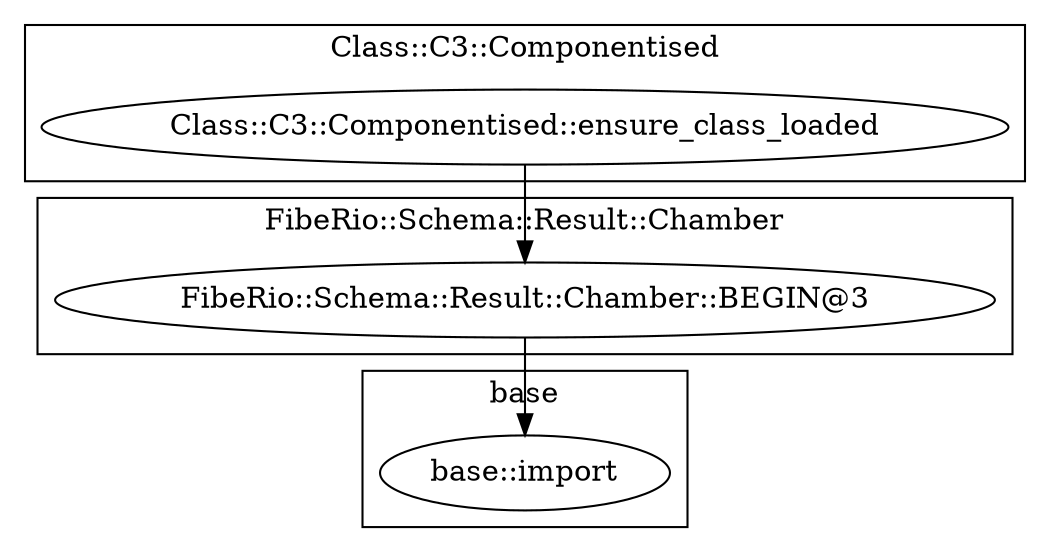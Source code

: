 digraph {
graph [overlap=false]
subgraph cluster_base {
	label="base";
	"base::import";
}
subgraph cluster_Class_C3_Componentised {
	label="Class::C3::Componentised";
	"Class::C3::Componentised::ensure_class_loaded";
}
subgraph cluster_FibeRio_Schema_Result_Chamber {
	label="FibeRio::Schema::Result::Chamber";
	"FibeRio::Schema::Result::Chamber::BEGIN@3";
}
"Class::C3::Componentised::ensure_class_loaded" -> "FibeRio::Schema::Result::Chamber::BEGIN@3";
"FibeRio::Schema::Result::Chamber::BEGIN@3" -> "base::import";
}
